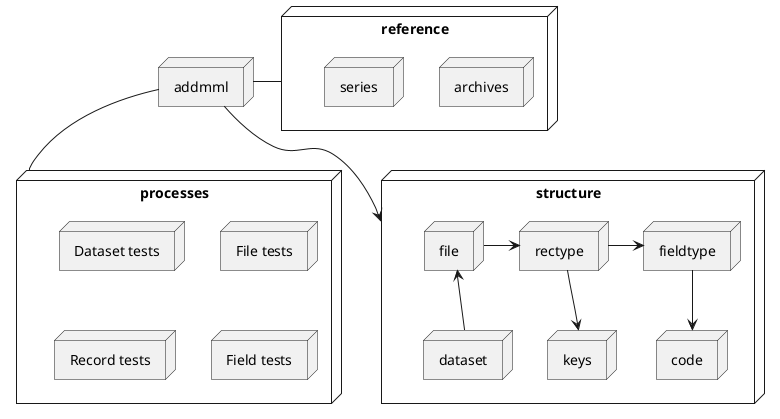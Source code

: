 @startuml
node addmml

addmml -- processes
addmml - reference

node reference{
    node archives
    node series
}

node structure {
    node dataset
    node file
    node rectype
    node keys
    node fieldtype
    node code
    file <-- dataset
    file -> rectype
    rectype --> keys
    rectype -> fieldtype
    fieldtype --> code
}

addmml --> structure

node processes {
    node "Dataset tests"
    node "File tests"
    node "Record tests"
    node "Field tests"
}

@enduml
